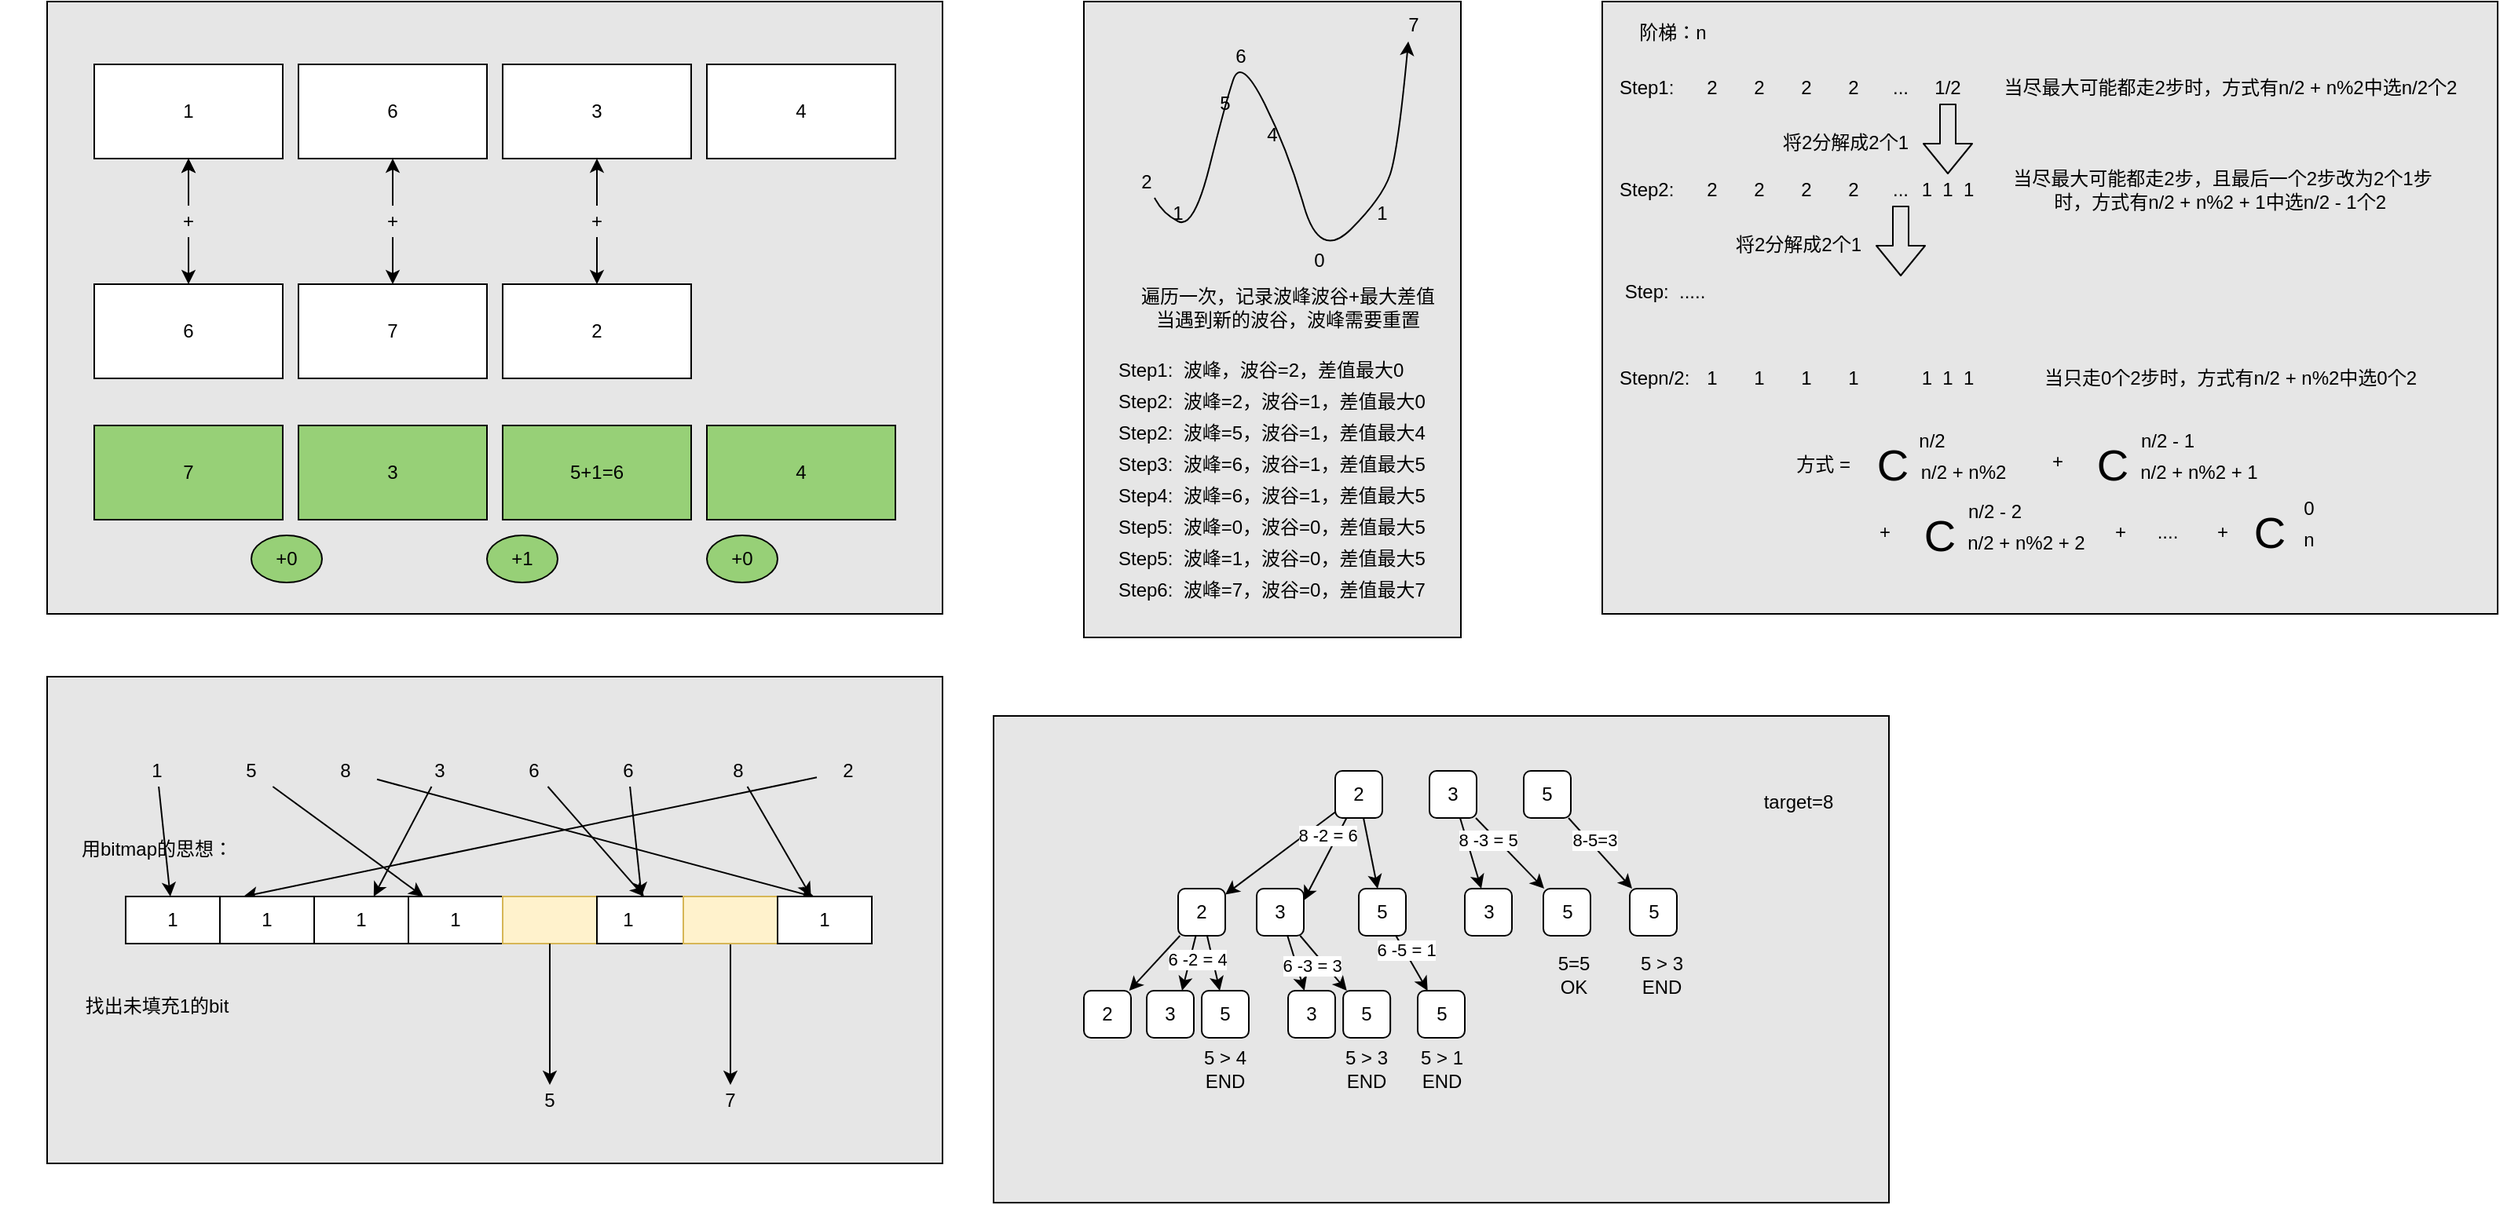 <mxfile version="14.4.9" type="github">
  <diagram id="2pxuykn8li8klbZ2_H1M" name="第 1 页">
    <mxGraphModel dx="982" dy="539" grid="1" gridSize="10" guides="1" tooltips="1" connect="1" arrows="1" fold="1" page="1" pageScale="1" pageWidth="2339" pageHeight="3300" math="0" shadow="0">
      <root>
        <mxCell id="0" />
        <mxCell id="1" parent="0" />
        <mxCell id="55i73VC2xqvxe_tnqbmB-47" value="" style="rounded=0;whiteSpace=wrap;html=1;fillColor=#E6E6E6;" parent="1" vertex="1">
          <mxGeometry x="730" y="70" width="240" height="405" as="geometry" />
        </mxCell>
        <mxCell id="55i73VC2xqvxe_tnqbmB-46" value="" style="rounded=0;whiteSpace=wrap;html=1;fillColor=#E6E6E6;" parent="1" vertex="1">
          <mxGeometry x="70" y="70" width="570" height="390" as="geometry" />
        </mxCell>
        <mxCell id="55i73VC2xqvxe_tnqbmB-2" value="1" style="rounded=0;whiteSpace=wrap;html=1;" parent="1" vertex="1">
          <mxGeometry x="100" y="110" width="120" height="60" as="geometry" />
        </mxCell>
        <mxCell id="55i73VC2xqvxe_tnqbmB-3" value="6" style="rounded=0;whiteSpace=wrap;html=1;" parent="1" vertex="1">
          <mxGeometry x="230" y="110" width="120" height="60" as="geometry" />
        </mxCell>
        <mxCell id="55i73VC2xqvxe_tnqbmB-4" value="3" style="rounded=0;whiteSpace=wrap;html=1;" parent="1" vertex="1">
          <mxGeometry x="360" y="110" width="120" height="60" as="geometry" />
        </mxCell>
        <mxCell id="55i73VC2xqvxe_tnqbmB-5" value="6" style="rounded=0;whiteSpace=wrap;html=1;" parent="1" vertex="1">
          <mxGeometry x="100" y="250" width="120" height="60" as="geometry" />
        </mxCell>
        <mxCell id="55i73VC2xqvxe_tnqbmB-6" value="7" style="rounded=0;whiteSpace=wrap;html=1;" parent="1" vertex="1">
          <mxGeometry x="230" y="250" width="120" height="60" as="geometry" />
        </mxCell>
        <mxCell id="55i73VC2xqvxe_tnqbmB-7" value="2" style="rounded=0;whiteSpace=wrap;html=1;" parent="1" vertex="1">
          <mxGeometry x="360" y="250" width="120" height="60" as="geometry" />
        </mxCell>
        <mxCell id="55i73VC2xqvxe_tnqbmB-8" value="4" style="rounded=0;whiteSpace=wrap;html=1;" parent="1" vertex="1">
          <mxGeometry x="490" y="110" width="120" height="60" as="geometry" />
        </mxCell>
        <mxCell id="55i73VC2xqvxe_tnqbmB-10" style="edgeStyle=orthogonalEdgeStyle;rounded=0;orthogonalLoop=1;jettySize=auto;html=1;entryX=0.5;entryY=1;entryDx=0;entryDy=0;" parent="1" source="55i73VC2xqvxe_tnqbmB-9" target="55i73VC2xqvxe_tnqbmB-2" edge="1">
          <mxGeometry relative="1" as="geometry" />
        </mxCell>
        <mxCell id="55i73VC2xqvxe_tnqbmB-11" style="edgeStyle=orthogonalEdgeStyle;rounded=0;orthogonalLoop=1;jettySize=auto;html=1;entryX=0.5;entryY=0;entryDx=0;entryDy=0;" parent="1" source="55i73VC2xqvxe_tnqbmB-9" target="55i73VC2xqvxe_tnqbmB-5" edge="1">
          <mxGeometry relative="1" as="geometry" />
        </mxCell>
        <mxCell id="55i73VC2xqvxe_tnqbmB-14" value="" style="edgeStyle=orthogonalEdgeStyle;rounded=0;orthogonalLoop=1;jettySize=auto;html=1;" parent="1" source="55i73VC2xqvxe_tnqbmB-9" target="55i73VC2xqvxe_tnqbmB-2" edge="1">
          <mxGeometry relative="1" as="geometry" />
        </mxCell>
        <mxCell id="55i73VC2xqvxe_tnqbmB-9" value="+" style="text;html=1;strokeColor=none;fillColor=none;align=center;verticalAlign=middle;whiteSpace=wrap;rounded=0;" parent="1" vertex="1">
          <mxGeometry x="140" y="200" width="40" height="20" as="geometry" />
        </mxCell>
        <mxCell id="55i73VC2xqvxe_tnqbmB-12" value="7" style="rounded=0;whiteSpace=wrap;html=1;fillColor=#97D077;" parent="1" vertex="1">
          <mxGeometry x="100" y="340" width="120" height="60" as="geometry" />
        </mxCell>
        <mxCell id="55i73VC2xqvxe_tnqbmB-13" value="+0" style="ellipse;whiteSpace=wrap;html=1;fillColor=#97D077;" parent="1" vertex="1">
          <mxGeometry x="200" y="410" width="45" height="30" as="geometry" />
        </mxCell>
        <mxCell id="55i73VC2xqvxe_tnqbmB-15" style="edgeStyle=orthogonalEdgeStyle;rounded=0;orthogonalLoop=1;jettySize=auto;html=1;entryX=0.5;entryY=0;entryDx=0;entryDy=0;" parent="1" source="55i73VC2xqvxe_tnqbmB-17" edge="1">
          <mxGeometry relative="1" as="geometry">
            <mxPoint x="290" y="250" as="targetPoint" />
          </mxGeometry>
        </mxCell>
        <mxCell id="55i73VC2xqvxe_tnqbmB-16" value="" style="edgeStyle=orthogonalEdgeStyle;rounded=0;orthogonalLoop=1;jettySize=auto;html=1;" parent="1" source="55i73VC2xqvxe_tnqbmB-17" edge="1">
          <mxGeometry relative="1" as="geometry">
            <mxPoint x="290" y="170" as="targetPoint" />
          </mxGeometry>
        </mxCell>
        <mxCell id="55i73VC2xqvxe_tnqbmB-17" value="+" style="text;html=1;strokeColor=none;fillColor=none;align=center;verticalAlign=middle;whiteSpace=wrap;rounded=0;" parent="1" vertex="1">
          <mxGeometry x="270" y="200" width="40" height="20" as="geometry" />
        </mxCell>
        <mxCell id="55i73VC2xqvxe_tnqbmB-18" value="3" style="rounded=0;whiteSpace=wrap;html=1;fillColor=#97D077;" parent="1" vertex="1">
          <mxGeometry x="230" y="340" width="120" height="60" as="geometry" />
        </mxCell>
        <mxCell id="55i73VC2xqvxe_tnqbmB-19" value="+1" style="ellipse;whiteSpace=wrap;html=1;fillColor=#97D077;" parent="1" vertex="1">
          <mxGeometry x="350" y="410" width="45" height="30" as="geometry" />
        </mxCell>
        <mxCell id="55i73VC2xqvxe_tnqbmB-20" style="edgeStyle=orthogonalEdgeStyle;rounded=0;orthogonalLoop=1;jettySize=auto;html=1;entryX=0.5;entryY=0;entryDx=0;entryDy=0;" parent="1" source="55i73VC2xqvxe_tnqbmB-22" edge="1">
          <mxGeometry relative="1" as="geometry">
            <mxPoint x="420" y="250" as="targetPoint" />
          </mxGeometry>
        </mxCell>
        <mxCell id="55i73VC2xqvxe_tnqbmB-21" value="" style="edgeStyle=orthogonalEdgeStyle;rounded=0;orthogonalLoop=1;jettySize=auto;html=1;" parent="1" source="55i73VC2xqvxe_tnqbmB-22" edge="1">
          <mxGeometry relative="1" as="geometry">
            <mxPoint x="420" y="170" as="targetPoint" />
          </mxGeometry>
        </mxCell>
        <mxCell id="55i73VC2xqvxe_tnqbmB-22" value="+" style="text;html=1;strokeColor=none;fillColor=none;align=center;verticalAlign=middle;whiteSpace=wrap;rounded=0;" parent="1" vertex="1">
          <mxGeometry x="400" y="200" width="40" height="20" as="geometry" />
        </mxCell>
        <mxCell id="55i73VC2xqvxe_tnqbmB-23" value="5+1=6" style="rounded=0;whiteSpace=wrap;html=1;fillColor=#97D077;" parent="1" vertex="1">
          <mxGeometry x="360" y="340" width="120" height="60" as="geometry" />
        </mxCell>
        <mxCell id="55i73VC2xqvxe_tnqbmB-24" value="+0" style="ellipse;whiteSpace=wrap;html=1;fillColor=#97D077;" parent="1" vertex="1">
          <mxGeometry x="490" y="410" width="45" height="30" as="geometry" />
        </mxCell>
        <mxCell id="55i73VC2xqvxe_tnqbmB-25" value="4" style="rounded=0;whiteSpace=wrap;html=1;fillColor=#97D077;" parent="1" vertex="1">
          <mxGeometry x="490" y="340" width="120" height="60" as="geometry" />
        </mxCell>
        <mxCell id="55i73VC2xqvxe_tnqbmB-26" value="2" style="text;html=1;strokeColor=none;fillColor=none;align=center;verticalAlign=middle;whiteSpace=wrap;rounded=0;" parent="1" vertex="1">
          <mxGeometry x="750" y="175" width="40" height="20" as="geometry" />
        </mxCell>
        <mxCell id="55i73VC2xqvxe_tnqbmB-27" value="1" style="text;html=1;strokeColor=none;fillColor=none;align=center;verticalAlign=middle;whiteSpace=wrap;rounded=0;" parent="1" vertex="1">
          <mxGeometry x="770" y="195" width="40" height="20" as="geometry" />
        </mxCell>
        <mxCell id="55i73VC2xqvxe_tnqbmB-28" value="5" style="text;html=1;strokeColor=none;fillColor=none;align=center;verticalAlign=middle;whiteSpace=wrap;rounded=0;" parent="1" vertex="1">
          <mxGeometry x="800" y="125" width="40" height="20" as="geometry" />
        </mxCell>
        <mxCell id="55i73VC2xqvxe_tnqbmB-29" value="6" style="text;html=1;strokeColor=none;fillColor=none;align=center;verticalAlign=middle;whiteSpace=wrap;rounded=0;" parent="1" vertex="1">
          <mxGeometry x="810" y="95" width="40" height="20" as="geometry" />
        </mxCell>
        <mxCell id="55i73VC2xqvxe_tnqbmB-32" value="4" style="text;html=1;strokeColor=none;fillColor=none;align=center;verticalAlign=middle;whiteSpace=wrap;rounded=0;" parent="1" vertex="1">
          <mxGeometry x="830" y="145" width="40" height="20" as="geometry" />
        </mxCell>
        <mxCell id="55i73VC2xqvxe_tnqbmB-33" value="0" style="text;html=1;strokeColor=none;fillColor=none;align=center;verticalAlign=middle;whiteSpace=wrap;rounded=0;" parent="1" vertex="1">
          <mxGeometry x="860" y="225" width="40" height="20" as="geometry" />
        </mxCell>
        <mxCell id="55i73VC2xqvxe_tnqbmB-34" value="1" style="text;html=1;strokeColor=none;fillColor=none;align=center;verticalAlign=middle;whiteSpace=wrap;rounded=0;" parent="1" vertex="1">
          <mxGeometry x="900" y="195" width="40" height="20" as="geometry" />
        </mxCell>
        <mxCell id="55i73VC2xqvxe_tnqbmB-35" value="7" style="text;html=1;strokeColor=none;fillColor=none;align=center;verticalAlign=middle;whiteSpace=wrap;rounded=0;" parent="1" vertex="1">
          <mxGeometry x="920" y="75" width="40" height="20" as="geometry" />
        </mxCell>
        <mxCell id="55i73VC2xqvxe_tnqbmB-36" value="" style="curved=1;endArrow=classic;html=1;entryX=0.414;entryY=1.021;entryDx=0;entryDy=0;entryPerimeter=0;" parent="1" source="55i73VC2xqvxe_tnqbmB-26" target="55i73VC2xqvxe_tnqbmB-35" edge="1">
          <mxGeometry width="50" height="50" relative="1" as="geometry">
            <mxPoint x="700" y="205" as="sourcePoint" />
            <mxPoint x="750" y="155" as="targetPoint" />
            <Array as="points">
              <mxPoint x="780" y="205" />
              <mxPoint x="800" y="215" />
              <mxPoint x="820" y="135" />
              <mxPoint x="830" y="105" />
              <mxPoint x="860" y="165" />
              <mxPoint x="880" y="235" />
              <mxPoint x="920" y="195" />
              <mxPoint x="930" y="165" />
            </Array>
          </mxGeometry>
        </mxCell>
        <mxCell id="55i73VC2xqvxe_tnqbmB-37" value="遍历一次，记录波峰波谷+最大差值&lt;br&gt;当遇到新的波谷，波峰需要重置" style="text;html=1;strokeColor=none;fillColor=none;align=center;verticalAlign=middle;whiteSpace=wrap;rounded=0;" parent="1" vertex="1">
          <mxGeometry x="720" y="255" width="280" height="20" as="geometry" />
        </mxCell>
        <mxCell id="55i73VC2xqvxe_tnqbmB-38" value="Step1:&amp;nbsp; 波峰，波谷=2，差值最大0" style="text;html=1;strokeColor=none;fillColor=none;align=left;verticalAlign=middle;whiteSpace=wrap;rounded=0;" parent="1" vertex="1">
          <mxGeometry x="750" y="295" width="190" height="20" as="geometry" />
        </mxCell>
        <mxCell id="55i73VC2xqvxe_tnqbmB-39" value="Step2:&amp;nbsp; 波峰=2，波谷=1，差值最大0" style="text;html=1;strokeColor=none;fillColor=none;align=left;verticalAlign=middle;whiteSpace=wrap;rounded=0;" parent="1" vertex="1">
          <mxGeometry x="750" y="315" width="200" height="20" as="geometry" />
        </mxCell>
        <mxCell id="55i73VC2xqvxe_tnqbmB-40" value="Step2:&amp;nbsp; 波峰=5，波谷=1，差值最大4" style="text;html=1;strokeColor=none;fillColor=none;align=left;verticalAlign=middle;whiteSpace=wrap;rounded=0;" parent="1" vertex="1">
          <mxGeometry x="750" y="335" width="200" height="20" as="geometry" />
        </mxCell>
        <mxCell id="55i73VC2xqvxe_tnqbmB-41" value="Step3:&amp;nbsp; 波峰=6，波谷=1，差值最大5" style="text;html=1;strokeColor=none;fillColor=none;align=left;verticalAlign=middle;whiteSpace=wrap;rounded=0;" parent="1" vertex="1">
          <mxGeometry x="750" y="355" width="200" height="20" as="geometry" />
        </mxCell>
        <mxCell id="55i73VC2xqvxe_tnqbmB-42" value="Step4:&amp;nbsp; 波峰=6，波谷=1，差值最大5" style="text;html=1;strokeColor=none;fillColor=none;align=left;verticalAlign=middle;whiteSpace=wrap;rounded=0;" parent="1" vertex="1">
          <mxGeometry x="750" y="375" width="200" height="20" as="geometry" />
        </mxCell>
        <mxCell id="55i73VC2xqvxe_tnqbmB-43" value="Step5:&amp;nbsp; 波峰=0，波谷=0，差值最大5" style="text;html=1;strokeColor=none;fillColor=none;align=left;verticalAlign=middle;whiteSpace=wrap;rounded=0;" parent="1" vertex="1">
          <mxGeometry x="750" y="395" width="200" height="20" as="geometry" />
        </mxCell>
        <mxCell id="55i73VC2xqvxe_tnqbmB-44" value="Step5:&amp;nbsp; 波峰=1，波谷=0，差值最大5" style="text;html=1;strokeColor=none;fillColor=none;align=left;verticalAlign=middle;whiteSpace=wrap;rounded=0;" parent="1" vertex="1">
          <mxGeometry x="750" y="415" width="210" height="20" as="geometry" />
        </mxCell>
        <mxCell id="55i73VC2xqvxe_tnqbmB-45" value="Step6:&amp;nbsp; 波峰=7，波谷=0，差值最大7" style="text;html=1;strokeColor=none;fillColor=none;align=left;verticalAlign=middle;whiteSpace=wrap;rounded=0;" parent="1" vertex="1">
          <mxGeometry x="750" y="435" width="210" height="20" as="geometry" />
        </mxCell>
        <mxCell id="Q8MVpupkFyI40yGi8CJd-1" value="" style="rounded=0;whiteSpace=wrap;html=1;fillColor=#E6E6E6;" parent="1" vertex="1">
          <mxGeometry x="1060" y="70" width="570" height="390" as="geometry" />
        </mxCell>
        <mxCell id="Q8MVpupkFyI40yGi8CJd-2" value="2" style="text;html=1;strokeColor=none;fillColor=none;align=center;verticalAlign=middle;whiteSpace=wrap;rounded=0;" parent="1" vertex="1">
          <mxGeometry x="1110" y="115" width="40" height="20" as="geometry" />
        </mxCell>
        <mxCell id="Q8MVpupkFyI40yGi8CJd-3" value="2" style="text;html=1;strokeColor=none;fillColor=none;align=center;verticalAlign=middle;whiteSpace=wrap;rounded=0;" parent="1" vertex="1">
          <mxGeometry x="1140" y="115" width="40" height="20" as="geometry" />
        </mxCell>
        <mxCell id="Q8MVpupkFyI40yGi8CJd-4" value="2" style="text;html=1;strokeColor=none;fillColor=none;align=center;verticalAlign=middle;whiteSpace=wrap;rounded=0;" parent="1" vertex="1">
          <mxGeometry x="1170" y="115" width="40" height="20" as="geometry" />
        </mxCell>
        <mxCell id="Q8MVpupkFyI40yGi8CJd-5" value="2" style="text;html=1;strokeColor=none;fillColor=none;align=center;verticalAlign=middle;whiteSpace=wrap;rounded=0;" parent="1" vertex="1">
          <mxGeometry x="1200" y="115" width="40" height="20" as="geometry" />
        </mxCell>
        <mxCell id="Q8MVpupkFyI40yGi8CJd-6" value="1/2" style="text;html=1;strokeColor=none;fillColor=none;align=center;verticalAlign=middle;whiteSpace=wrap;rounded=0;" parent="1" vertex="1">
          <mxGeometry x="1260" y="115" width="40" height="20" as="geometry" />
        </mxCell>
        <mxCell id="Q8MVpupkFyI40yGi8CJd-7" value="..." style="text;html=1;strokeColor=none;fillColor=none;align=center;verticalAlign=middle;whiteSpace=wrap;rounded=0;" parent="1" vertex="1">
          <mxGeometry x="1230" y="115" width="40" height="20" as="geometry" />
        </mxCell>
        <mxCell id="Q8MVpupkFyI40yGi8CJd-8" value="阶梯：n" style="text;html=1;strokeColor=none;fillColor=none;align=center;verticalAlign=middle;whiteSpace=wrap;rounded=0;" parent="1" vertex="1">
          <mxGeometry x="1050" y="80" width="110" height="20" as="geometry" />
        </mxCell>
        <mxCell id="Q8MVpupkFyI40yGi8CJd-9" value="Step1:&amp;nbsp;" style="text;html=1;strokeColor=none;fillColor=none;align=center;verticalAlign=middle;whiteSpace=wrap;rounded=0;" parent="1" vertex="1">
          <mxGeometry x="1070" y="115" width="40" height="20" as="geometry" />
        </mxCell>
        <mxCell id="Q8MVpupkFyI40yGi8CJd-10" value="Step2:&amp;nbsp;" style="text;html=1;strokeColor=none;fillColor=none;align=center;verticalAlign=middle;whiteSpace=wrap;rounded=0;" parent="1" vertex="1">
          <mxGeometry x="1070" y="180" width="40" height="20" as="geometry" />
        </mxCell>
        <mxCell id="Q8MVpupkFyI40yGi8CJd-11" value="2" style="text;html=1;strokeColor=none;fillColor=none;align=center;verticalAlign=middle;whiteSpace=wrap;rounded=0;" parent="1" vertex="1">
          <mxGeometry x="1110" y="180" width="40" height="20" as="geometry" />
        </mxCell>
        <mxCell id="Q8MVpupkFyI40yGi8CJd-12" value="2" style="text;html=1;strokeColor=none;fillColor=none;align=center;verticalAlign=middle;whiteSpace=wrap;rounded=0;" parent="1" vertex="1">
          <mxGeometry x="1140" y="180" width="40" height="20" as="geometry" />
        </mxCell>
        <mxCell id="Q8MVpupkFyI40yGi8CJd-13" value="2" style="text;html=1;strokeColor=none;fillColor=none;align=center;verticalAlign=middle;whiteSpace=wrap;rounded=0;" parent="1" vertex="1">
          <mxGeometry x="1170" y="180" width="40" height="20" as="geometry" />
        </mxCell>
        <mxCell id="Q8MVpupkFyI40yGi8CJd-14" value="2" style="text;html=1;strokeColor=none;fillColor=none;align=center;verticalAlign=middle;whiteSpace=wrap;rounded=0;" parent="1" vertex="1">
          <mxGeometry x="1200" y="180" width="40" height="20" as="geometry" />
        </mxCell>
        <mxCell id="Q8MVpupkFyI40yGi8CJd-15" value="1&amp;nbsp; 1&amp;nbsp; 1" style="text;html=1;strokeColor=none;fillColor=none;align=center;verticalAlign=middle;whiteSpace=wrap;rounded=0;" parent="1" vertex="1">
          <mxGeometry x="1260" y="180" width="40" height="20" as="geometry" />
        </mxCell>
        <mxCell id="Q8MVpupkFyI40yGi8CJd-16" value="..." style="text;html=1;strokeColor=none;fillColor=none;align=center;verticalAlign=middle;whiteSpace=wrap;rounded=0;" parent="1" vertex="1">
          <mxGeometry x="1230" y="180" width="40" height="20" as="geometry" />
        </mxCell>
        <mxCell id="Q8MVpupkFyI40yGi8CJd-17" value="" style="shape=flexArrow;endArrow=classic;html=1;" parent="1" source="Q8MVpupkFyI40yGi8CJd-6" target="Q8MVpupkFyI40yGi8CJd-15" edge="1">
          <mxGeometry width="50" height="50" relative="1" as="geometry">
            <mxPoint x="1140" y="190" as="sourcePoint" />
            <mxPoint x="1190" y="140" as="targetPoint" />
          </mxGeometry>
        </mxCell>
        <mxCell id="Q8MVpupkFyI40yGi8CJd-18" value="将2分解成2个1" style="text;html=1;strokeColor=none;fillColor=none;align=center;verticalAlign=middle;whiteSpace=wrap;rounded=0;" parent="1" vertex="1">
          <mxGeometry x="1170" y="150" width="90" height="20" as="geometry" />
        </mxCell>
        <mxCell id="Q8MVpupkFyI40yGi8CJd-19" value="当尽最大可能都走2步时，方式有n/2 + n%2中选n/2个2" style="text;html=1;strokeColor=none;fillColor=none;align=center;verticalAlign=middle;whiteSpace=wrap;rounded=0;" parent="1" vertex="1">
          <mxGeometry x="1310" y="115" width="300" height="20" as="geometry" />
        </mxCell>
        <mxCell id="Q8MVpupkFyI40yGi8CJd-20" value="当尽最大可能都走2步，且最后一个2步改为2个1步时，方式有n/2 + n%2 + 1中选n/2 - 1个2&amp;nbsp;" style="text;html=1;strokeColor=none;fillColor=none;align=center;verticalAlign=middle;whiteSpace=wrap;rounded=0;" parent="1" vertex="1">
          <mxGeometry x="1310" y="180" width="290" height="20" as="geometry" />
        </mxCell>
        <mxCell id="Q8MVpupkFyI40yGi8CJd-21" value="" style="shape=flexArrow;endArrow=classic;html=1;" parent="1" edge="1">
          <mxGeometry width="50" height="50" relative="1" as="geometry">
            <mxPoint x="1250" y="200" as="sourcePoint" />
            <mxPoint x="1250" y="245" as="targetPoint" />
          </mxGeometry>
        </mxCell>
        <mxCell id="Q8MVpupkFyI40yGi8CJd-22" value="将2分解成2个1" style="text;html=1;strokeColor=none;fillColor=none;align=center;verticalAlign=middle;whiteSpace=wrap;rounded=0;" parent="1" vertex="1">
          <mxGeometry x="1140" y="215" width="90" height="20" as="geometry" />
        </mxCell>
        <mxCell id="Q8MVpupkFyI40yGi8CJd-23" value="Step:&amp;nbsp; ....." style="text;html=1;strokeColor=none;fillColor=none;align=center;verticalAlign=middle;whiteSpace=wrap;rounded=0;" parent="1" vertex="1">
          <mxGeometry x="1000" y="245" width="200" height="20" as="geometry" />
        </mxCell>
        <mxCell id="Q8MVpupkFyI40yGi8CJd-24" value="Stepn/2:&amp;nbsp;" style="text;html=1;strokeColor=none;fillColor=none;align=center;verticalAlign=middle;whiteSpace=wrap;rounded=0;" parent="1" vertex="1">
          <mxGeometry x="1070" y="300" width="50" height="20" as="geometry" />
        </mxCell>
        <mxCell id="Q8MVpupkFyI40yGi8CJd-25" value="1" style="text;html=1;strokeColor=none;fillColor=none;align=center;verticalAlign=middle;whiteSpace=wrap;rounded=0;" parent="1" vertex="1">
          <mxGeometry x="1110" y="300" width="40" height="20" as="geometry" />
        </mxCell>
        <mxCell id="Q8MVpupkFyI40yGi8CJd-26" value="1" style="text;html=1;strokeColor=none;fillColor=none;align=center;verticalAlign=middle;whiteSpace=wrap;rounded=0;" parent="1" vertex="1">
          <mxGeometry x="1140" y="300" width="40" height="20" as="geometry" />
        </mxCell>
        <mxCell id="Q8MVpupkFyI40yGi8CJd-27" value="1" style="text;html=1;strokeColor=none;fillColor=none;align=center;verticalAlign=middle;whiteSpace=wrap;rounded=0;" parent="1" vertex="1">
          <mxGeometry x="1170" y="300" width="40" height="20" as="geometry" />
        </mxCell>
        <mxCell id="Q8MVpupkFyI40yGi8CJd-28" value="1" style="text;html=1;strokeColor=none;fillColor=none;align=center;verticalAlign=middle;whiteSpace=wrap;rounded=0;" parent="1" vertex="1">
          <mxGeometry x="1200" y="300" width="40" height="20" as="geometry" />
        </mxCell>
        <mxCell id="Q8MVpupkFyI40yGi8CJd-29" value="1&amp;nbsp; 1&amp;nbsp; 1" style="text;html=1;strokeColor=none;fillColor=none;align=center;verticalAlign=middle;whiteSpace=wrap;rounded=0;" parent="1" vertex="1">
          <mxGeometry x="1260" y="300" width="40" height="20" as="geometry" />
        </mxCell>
        <mxCell id="Q8MVpupkFyI40yGi8CJd-30" value="当只走0个2步时，方式有n/2 + n%2中选0个2" style="text;html=1;strokeColor=none;fillColor=none;align=center;verticalAlign=middle;whiteSpace=wrap;rounded=0;" parent="1" vertex="1">
          <mxGeometry x="1310" y="300" width="300" height="20" as="geometry" />
        </mxCell>
        <mxCell id="Q8MVpupkFyI40yGi8CJd-31" value="方式 =&amp;nbsp;" style="text;html=1;strokeColor=none;fillColor=none;align=center;verticalAlign=middle;whiteSpace=wrap;rounded=0;" parent="1" vertex="1">
          <mxGeometry x="1145" y="355" width="115" height="20" as="geometry" />
        </mxCell>
        <mxCell id="Q8MVpupkFyI40yGi8CJd-32" value="C" style="text;html=1;strokeColor=none;fillColor=none;align=center;verticalAlign=middle;whiteSpace=wrap;rounded=0;fontSize=28;" parent="1" vertex="1">
          <mxGeometry x="1220" y="352.5" width="50" height="25" as="geometry" />
        </mxCell>
        <mxCell id="Q8MVpupkFyI40yGi8CJd-33" value="n/2 + n%2" style="text;html=1;strokeColor=none;fillColor=none;align=center;verticalAlign=middle;whiteSpace=wrap;rounded=0;fontSize=12;" parent="1" vertex="1">
          <mxGeometry x="1250" y="360" width="80" height="20" as="geometry" />
        </mxCell>
        <mxCell id="Q8MVpupkFyI40yGi8CJd-34" value="n/2" style="text;html=1;strokeColor=none;fillColor=none;align=center;verticalAlign=middle;whiteSpace=wrap;rounded=0;fontSize=12;" parent="1" vertex="1">
          <mxGeometry x="1250" y="340" width="40" height="20" as="geometry" />
        </mxCell>
        <mxCell id="Q8MVpupkFyI40yGi8CJd-35" value="+" style="text;html=1;strokeColor=none;fillColor=none;align=center;verticalAlign=middle;whiteSpace=wrap;rounded=0;fontSize=12;" parent="1" vertex="1">
          <mxGeometry x="1330" y="353" width="40" height="20" as="geometry" />
        </mxCell>
        <mxCell id="Q8MVpupkFyI40yGi8CJd-36" value="C" style="text;html=1;strokeColor=none;fillColor=none;align=center;verticalAlign=middle;whiteSpace=wrap;rounded=0;fontSize=28;" parent="1" vertex="1">
          <mxGeometry x="1360" y="352.5" width="50" height="25" as="geometry" />
        </mxCell>
        <mxCell id="Q8MVpupkFyI40yGi8CJd-37" value="n/2 + n%2 + 1" style="text;html=1;strokeColor=none;fillColor=none;align=center;verticalAlign=middle;whiteSpace=wrap;rounded=0;fontSize=12;" parent="1" vertex="1">
          <mxGeometry x="1400" y="360" width="80" height="20" as="geometry" />
        </mxCell>
        <mxCell id="Q8MVpupkFyI40yGi8CJd-38" value="n/2 - 1" style="text;html=1;strokeColor=none;fillColor=none;align=center;verticalAlign=middle;whiteSpace=wrap;rounded=0;fontSize=12;" parent="1" vertex="1">
          <mxGeometry x="1400" y="340" width="40" height="20" as="geometry" />
        </mxCell>
        <mxCell id="Q8MVpupkFyI40yGi8CJd-39" value="+" style="text;html=1;strokeColor=none;fillColor=none;align=center;verticalAlign=middle;whiteSpace=wrap;rounded=0;fontSize=12;" parent="1" vertex="1">
          <mxGeometry x="1220" y="398" width="40" height="20" as="geometry" />
        </mxCell>
        <mxCell id="Q8MVpupkFyI40yGi8CJd-40" value="C" style="text;html=1;strokeColor=none;fillColor=none;align=center;verticalAlign=middle;whiteSpace=wrap;rounded=0;fontSize=28;" parent="1" vertex="1">
          <mxGeometry x="1250" y="397.5" width="50" height="25" as="geometry" />
        </mxCell>
        <mxCell id="Q8MVpupkFyI40yGi8CJd-41" value="n/2 + n%2 + 2" style="text;html=1;strokeColor=none;fillColor=none;align=center;verticalAlign=middle;whiteSpace=wrap;rounded=0;fontSize=12;" parent="1" vertex="1">
          <mxGeometry x="1290" y="405" width="80" height="20" as="geometry" />
        </mxCell>
        <mxCell id="Q8MVpupkFyI40yGi8CJd-42" value="n/2 - 2" style="text;html=1;strokeColor=none;fillColor=none;align=center;verticalAlign=middle;whiteSpace=wrap;rounded=0;fontSize=12;" parent="1" vertex="1">
          <mxGeometry x="1290" y="385" width="40" height="20" as="geometry" />
        </mxCell>
        <mxCell id="Q8MVpupkFyI40yGi8CJd-43" value="+" style="text;html=1;strokeColor=none;fillColor=none;align=center;verticalAlign=middle;whiteSpace=wrap;rounded=0;fontSize=12;" parent="1" vertex="1">
          <mxGeometry x="1370" y="398" width="40" height="20" as="geometry" />
        </mxCell>
        <mxCell id="Q8MVpupkFyI40yGi8CJd-44" value="C" style="text;html=1;strokeColor=none;fillColor=none;align=center;verticalAlign=middle;whiteSpace=wrap;rounded=0;fontSize=28;" parent="1" vertex="1">
          <mxGeometry x="1460" y="395" width="50" height="25" as="geometry" />
        </mxCell>
        <mxCell id="Q8MVpupkFyI40yGi8CJd-45" value="n" style="text;html=1;strokeColor=none;fillColor=none;align=center;verticalAlign=middle;whiteSpace=wrap;rounded=0;fontSize=12;" parent="1" vertex="1">
          <mxGeometry x="1500" y="402.5" width="20" height="20" as="geometry" />
        </mxCell>
        <mxCell id="Q8MVpupkFyI40yGi8CJd-46" value="0" style="text;html=1;strokeColor=none;fillColor=none;align=center;verticalAlign=middle;whiteSpace=wrap;rounded=0;fontSize=12;" parent="1" vertex="1">
          <mxGeometry x="1500" y="382.5" width="20" height="20" as="geometry" />
        </mxCell>
        <mxCell id="Q8MVpupkFyI40yGi8CJd-47" value="+" style="text;html=1;strokeColor=none;fillColor=none;align=center;verticalAlign=middle;whiteSpace=wrap;rounded=0;fontSize=12;" parent="1" vertex="1">
          <mxGeometry x="1435" y="398" width="40" height="20" as="geometry" />
        </mxCell>
        <mxCell id="Q8MVpupkFyI40yGi8CJd-48" value="...." style="text;html=1;strokeColor=none;fillColor=none;align=center;verticalAlign=middle;whiteSpace=wrap;rounded=0;fontSize=12;" parent="1" vertex="1">
          <mxGeometry x="1400" y="398" width="40" height="20" as="geometry" />
        </mxCell>
        <mxCell id="YL0XANwsyNrT6Ga8_7eR-1" value="" style="rounded=0;whiteSpace=wrap;html=1;fillColor=#E6E6E6;" parent="1" vertex="1">
          <mxGeometry x="70" y="500" width="570" height="310" as="geometry" />
        </mxCell>
        <mxCell id="YL0XANwsyNrT6Ga8_7eR-21" style="rounded=0;orthogonalLoop=1;jettySize=auto;html=1;" parent="1" source="YL0XANwsyNrT6Ga8_7eR-2" target="YL0XANwsyNrT6Ga8_7eR-12" edge="1">
          <mxGeometry relative="1" as="geometry" />
        </mxCell>
        <mxCell id="YL0XANwsyNrT6Ga8_7eR-2" value="1" style="text;html=1;strokeColor=none;fillColor=none;align=center;verticalAlign=middle;whiteSpace=wrap;rounded=0;" parent="1" vertex="1">
          <mxGeometry x="120" y="550" width="40" height="20" as="geometry" />
        </mxCell>
        <mxCell id="YL0XANwsyNrT6Ga8_7eR-22" style="rounded=0;orthogonalLoop=1;jettySize=auto;html=1;" parent="1" source="YL0XANwsyNrT6Ga8_7eR-3" target="YL0XANwsyNrT6Ga8_7eR-15" edge="1">
          <mxGeometry relative="1" as="geometry" />
        </mxCell>
        <mxCell id="YL0XANwsyNrT6Ga8_7eR-3" value="5" style="text;html=1;strokeColor=none;fillColor=none;align=center;verticalAlign=middle;whiteSpace=wrap;rounded=0;" parent="1" vertex="1">
          <mxGeometry x="180" y="550" width="40" height="20" as="geometry" />
        </mxCell>
        <mxCell id="YL0XANwsyNrT6Ga8_7eR-23" style="edgeStyle=none;rounded=0;orthogonalLoop=1;jettySize=auto;html=1;entryX=0.395;entryY=0.013;entryDx=0;entryDy=0;entryPerimeter=0;" parent="1" source="YL0XANwsyNrT6Ga8_7eR-4" target="YL0XANwsyNrT6Ga8_7eR-19" edge="1">
          <mxGeometry relative="1" as="geometry" />
        </mxCell>
        <mxCell id="YL0XANwsyNrT6Ga8_7eR-4" value="8" style="text;html=1;strokeColor=none;fillColor=none;align=center;verticalAlign=middle;whiteSpace=wrap;rounded=0;" parent="1" vertex="1">
          <mxGeometry x="240" y="550" width="40" height="20" as="geometry" />
        </mxCell>
        <mxCell id="YL0XANwsyNrT6Ga8_7eR-24" style="edgeStyle=none;rounded=0;orthogonalLoop=1;jettySize=auto;html=1;" parent="1" source="YL0XANwsyNrT6Ga8_7eR-5" target="YL0XANwsyNrT6Ga8_7eR-14" edge="1">
          <mxGeometry relative="1" as="geometry" />
        </mxCell>
        <mxCell id="YL0XANwsyNrT6Ga8_7eR-5" value="3" style="text;html=1;strokeColor=none;fillColor=none;align=center;verticalAlign=middle;whiteSpace=wrap;rounded=0;" parent="1" vertex="1">
          <mxGeometry x="300" y="550" width="40" height="20" as="geometry" />
        </mxCell>
        <mxCell id="YL0XANwsyNrT6Ga8_7eR-25" style="edgeStyle=none;rounded=0;orthogonalLoop=1;jettySize=auto;html=1;entryX=0.5;entryY=0;entryDx=0;entryDy=0;" parent="1" source="YL0XANwsyNrT6Ga8_7eR-6" target="YL0XANwsyNrT6Ga8_7eR-17" edge="1">
          <mxGeometry relative="1" as="geometry" />
        </mxCell>
        <mxCell id="YL0XANwsyNrT6Ga8_7eR-6" value="6" style="text;html=1;strokeColor=none;fillColor=none;align=center;verticalAlign=middle;whiteSpace=wrap;rounded=0;" parent="1" vertex="1">
          <mxGeometry x="360" y="550" width="40" height="20" as="geometry" />
        </mxCell>
        <mxCell id="YL0XANwsyNrT6Ga8_7eR-26" style="edgeStyle=none;rounded=0;orthogonalLoop=1;jettySize=auto;html=1;" parent="1" source="YL0XANwsyNrT6Ga8_7eR-7" target="YL0XANwsyNrT6Ga8_7eR-17" edge="1">
          <mxGeometry relative="1" as="geometry" />
        </mxCell>
        <mxCell id="YL0XANwsyNrT6Ga8_7eR-7" value="6" style="text;html=1;strokeColor=none;fillColor=none;align=center;verticalAlign=middle;whiteSpace=wrap;rounded=0;" parent="1" vertex="1">
          <mxGeometry x="420" y="550" width="40" height="20" as="geometry" />
        </mxCell>
        <mxCell id="YL0XANwsyNrT6Ga8_7eR-27" style="edgeStyle=none;rounded=0;orthogonalLoop=1;jettySize=auto;html=1;" parent="1" source="YL0XANwsyNrT6Ga8_7eR-8" target="YL0XANwsyNrT6Ga8_7eR-19" edge="1">
          <mxGeometry relative="1" as="geometry" />
        </mxCell>
        <mxCell id="YL0XANwsyNrT6Ga8_7eR-8" value="8" style="text;html=1;strokeColor=none;fillColor=none;align=center;verticalAlign=middle;whiteSpace=wrap;rounded=0;" parent="1" vertex="1">
          <mxGeometry x="490" y="550" width="40" height="20" as="geometry" />
        </mxCell>
        <mxCell id="YL0XANwsyNrT6Ga8_7eR-28" style="edgeStyle=none;rounded=0;orthogonalLoop=1;jettySize=auto;html=1;entryX=0.25;entryY=0;entryDx=0;entryDy=0;" parent="1" source="YL0XANwsyNrT6Ga8_7eR-9" target="YL0XANwsyNrT6Ga8_7eR-13" edge="1">
          <mxGeometry relative="1" as="geometry" />
        </mxCell>
        <mxCell id="YL0XANwsyNrT6Ga8_7eR-9" value="2" style="text;html=1;strokeColor=none;fillColor=none;align=center;verticalAlign=middle;whiteSpace=wrap;rounded=0;" parent="1" vertex="1">
          <mxGeometry x="560" y="550" width="40" height="20" as="geometry" />
        </mxCell>
        <mxCell id="YL0XANwsyNrT6Ga8_7eR-10" value="用bitmap的思想：" style="text;html=1;strokeColor=none;fillColor=none;align=center;verticalAlign=middle;whiteSpace=wrap;rounded=0;" parent="1" vertex="1">
          <mxGeometry x="40" y="600" width="200" height="20" as="geometry" />
        </mxCell>
        <mxCell id="YL0XANwsyNrT6Ga8_7eR-12" value="" style="rounded=0;whiteSpace=wrap;html=1;" parent="1" vertex="1">
          <mxGeometry x="120" y="640" width="60" height="30" as="geometry" />
        </mxCell>
        <mxCell id="YL0XANwsyNrT6Ga8_7eR-13" value="" style="rounded=0;whiteSpace=wrap;html=1;" parent="1" vertex="1">
          <mxGeometry x="180" y="640" width="60" height="30" as="geometry" />
        </mxCell>
        <mxCell id="YL0XANwsyNrT6Ga8_7eR-14" value="" style="rounded=0;whiteSpace=wrap;html=1;" parent="1" vertex="1">
          <mxGeometry x="240" y="640" width="60" height="30" as="geometry" />
        </mxCell>
        <mxCell id="YL0XANwsyNrT6Ga8_7eR-15" value="" style="rounded=0;whiteSpace=wrap;html=1;" parent="1" vertex="1">
          <mxGeometry x="300" y="640" width="60" height="30" as="geometry" />
        </mxCell>
        <mxCell id="YL0XANwsyNrT6Ga8_7eR-16" value="" style="rounded=0;whiteSpace=wrap;html=1;fillColor=#fff2cc;strokeColor=#d6b656;" parent="1" vertex="1">
          <mxGeometry x="360" y="640" width="60" height="30" as="geometry" />
        </mxCell>
        <mxCell id="YL0XANwsyNrT6Ga8_7eR-17" value="" style="rounded=0;whiteSpace=wrap;html=1;" parent="1" vertex="1">
          <mxGeometry x="420" y="640" width="60" height="30" as="geometry" />
        </mxCell>
        <mxCell id="YL0XANwsyNrT6Ga8_7eR-43" style="edgeStyle=none;rounded=0;orthogonalLoop=1;jettySize=auto;html=1;" parent="1" source="YL0XANwsyNrT6Ga8_7eR-18" target="YL0XANwsyNrT6Ga8_7eR-37" edge="1">
          <mxGeometry relative="1" as="geometry" />
        </mxCell>
        <mxCell id="YL0XANwsyNrT6Ga8_7eR-18" value="" style="rounded=0;whiteSpace=wrap;html=1;fillColor=#fff2cc;strokeColor=#d6b656;" parent="1" vertex="1">
          <mxGeometry x="475" y="640" width="60" height="30" as="geometry" />
        </mxCell>
        <mxCell id="YL0XANwsyNrT6Ga8_7eR-19" value="" style="rounded=0;whiteSpace=wrap;html=1;" parent="1" vertex="1">
          <mxGeometry x="535" y="640" width="60" height="30" as="geometry" />
        </mxCell>
        <mxCell id="YL0XANwsyNrT6Ga8_7eR-29" value="1" style="text;html=1;strokeColor=none;fillColor=none;align=center;verticalAlign=middle;whiteSpace=wrap;rounded=0;" parent="1" vertex="1">
          <mxGeometry x="130" y="645" width="40" height="20" as="geometry" />
        </mxCell>
        <mxCell id="YL0XANwsyNrT6Ga8_7eR-30" value="1" style="text;html=1;strokeColor=none;fillColor=none;align=center;verticalAlign=middle;whiteSpace=wrap;rounded=0;" parent="1" vertex="1">
          <mxGeometry x="190" y="645" width="40" height="20" as="geometry" />
        </mxCell>
        <mxCell id="YL0XANwsyNrT6Ga8_7eR-31" value="1" style="text;html=1;strokeColor=none;fillColor=none;align=center;verticalAlign=middle;whiteSpace=wrap;rounded=0;" parent="1" vertex="1">
          <mxGeometry x="250" y="645" width="40" height="20" as="geometry" />
        </mxCell>
        <mxCell id="YL0XANwsyNrT6Ga8_7eR-32" value="1" style="text;html=1;strokeColor=none;fillColor=none;align=center;verticalAlign=middle;whiteSpace=wrap;rounded=0;" parent="1" vertex="1">
          <mxGeometry x="310" y="645" width="40" height="20" as="geometry" />
        </mxCell>
        <mxCell id="YL0XANwsyNrT6Ga8_7eR-33" value="1" style="text;html=1;strokeColor=none;fillColor=none;align=center;verticalAlign=middle;whiteSpace=wrap;rounded=0;" parent="1" vertex="1">
          <mxGeometry x="420" y="645" width="40" height="20" as="geometry" />
        </mxCell>
        <mxCell id="YL0XANwsyNrT6Ga8_7eR-34" value="1" style="text;html=1;strokeColor=none;fillColor=none;align=center;verticalAlign=middle;whiteSpace=wrap;rounded=0;" parent="1" vertex="1">
          <mxGeometry x="545" y="645" width="40" height="20" as="geometry" />
        </mxCell>
        <mxCell id="YL0XANwsyNrT6Ga8_7eR-35" value="找出未填充1的bit" style="text;html=1;strokeColor=none;fillColor=none;align=center;verticalAlign=middle;whiteSpace=wrap;rounded=0;" parent="1" vertex="1">
          <mxGeometry x="75" y="700" width="130" height="20" as="geometry" />
        </mxCell>
        <mxCell id="YL0XANwsyNrT6Ga8_7eR-36" value="5" style="text;html=1;strokeColor=none;fillColor=none;align=center;verticalAlign=middle;whiteSpace=wrap;rounded=0;" parent="1" vertex="1">
          <mxGeometry x="370" y="760" width="40" height="20" as="geometry" />
        </mxCell>
        <mxCell id="YL0XANwsyNrT6Ga8_7eR-37" value="7" style="text;html=1;strokeColor=none;fillColor=none;align=center;verticalAlign=middle;whiteSpace=wrap;rounded=0;" parent="1" vertex="1">
          <mxGeometry x="485" y="760" width="40" height="20" as="geometry" />
        </mxCell>
        <mxCell id="YL0XANwsyNrT6Ga8_7eR-40" value="" style="endArrow=classic;html=1;exitX=0.5;exitY=1;exitDx=0;exitDy=0;entryX=0.5;entryY=0;entryDx=0;entryDy=0;" parent="1" source="YL0XANwsyNrT6Ga8_7eR-16" target="YL0XANwsyNrT6Ga8_7eR-36" edge="1">
          <mxGeometry width="50" height="50" relative="1" as="geometry">
            <mxPoint x="440" y="740" as="sourcePoint" />
            <mxPoint x="490" y="690" as="targetPoint" />
          </mxGeometry>
        </mxCell>
        <mxCell id="DtxBmOmvyB4k-lXV8r6w-1" value="" style="rounded=0;whiteSpace=wrap;html=1;fillColor=#E6E6E6;" vertex="1" parent="1">
          <mxGeometry x="672.5" y="525" width="570" height="310" as="geometry" />
        </mxCell>
        <mxCell id="DtxBmOmvyB4k-lXV8r6w-16" style="edgeStyle=none;rounded=0;orthogonalLoop=1;jettySize=auto;html=1;entryX=1;entryY=0.25;entryDx=0;entryDy=0;" edge="1" parent="1" source="DtxBmOmvyB4k-lXV8r6w-2" target="DtxBmOmvyB4k-lXV8r6w-7">
          <mxGeometry relative="1" as="geometry" />
        </mxCell>
        <mxCell id="DtxBmOmvyB4k-lXV8r6w-17" style="edgeStyle=none;rounded=0;orthogonalLoop=1;jettySize=auto;html=1;" edge="1" parent="1" source="DtxBmOmvyB4k-lXV8r6w-2" target="DtxBmOmvyB4k-lXV8r6w-9">
          <mxGeometry relative="1" as="geometry" />
        </mxCell>
        <mxCell id="DtxBmOmvyB4k-lXV8r6w-2" value="2" style="rounded=1;whiteSpace=wrap;html=1;" vertex="1" parent="1">
          <mxGeometry x="890" y="560" width="30" height="30" as="geometry" />
        </mxCell>
        <mxCell id="DtxBmOmvyB4k-lXV8r6w-18" style="edgeStyle=none;rounded=0;orthogonalLoop=1;jettySize=auto;html=1;" edge="1" parent="1" source="DtxBmOmvyB4k-lXV8r6w-3" target="DtxBmOmvyB4k-lXV8r6w-10">
          <mxGeometry relative="1" as="geometry" />
        </mxCell>
        <mxCell id="DtxBmOmvyB4k-lXV8r6w-19" style="edgeStyle=none;rounded=0;orthogonalLoop=1;jettySize=auto;html=1;" edge="1" parent="1" source="DtxBmOmvyB4k-lXV8r6w-3" target="DtxBmOmvyB4k-lXV8r6w-11">
          <mxGeometry relative="1" as="geometry" />
        </mxCell>
        <mxCell id="DtxBmOmvyB4k-lXV8r6w-3" value="3" style="rounded=1;whiteSpace=wrap;html=1;" vertex="1" parent="1">
          <mxGeometry x="950" y="560" width="30" height="30" as="geometry" />
        </mxCell>
        <mxCell id="DtxBmOmvyB4k-lXV8r6w-21" style="edgeStyle=none;rounded=0;orthogonalLoop=1;jettySize=auto;html=1;" edge="1" parent="1" source="DtxBmOmvyB4k-lXV8r6w-4" target="DtxBmOmvyB4k-lXV8r6w-12">
          <mxGeometry relative="1" as="geometry" />
        </mxCell>
        <mxCell id="DtxBmOmvyB4k-lXV8r6w-4" value="5" style="rounded=1;whiteSpace=wrap;html=1;" vertex="1" parent="1">
          <mxGeometry x="1010" y="560" width="30" height="30" as="geometry" />
        </mxCell>
        <mxCell id="DtxBmOmvyB4k-lXV8r6w-5" value="target=8" style="text;html=1;strokeColor=none;fillColor=none;align=center;verticalAlign=middle;whiteSpace=wrap;rounded=0;" vertex="1" parent="1">
          <mxGeometry x="1135" y="570" width="100" height="20" as="geometry" />
        </mxCell>
        <mxCell id="DtxBmOmvyB4k-lXV8r6w-29" style="edgeStyle=none;rounded=0;orthogonalLoop=1;jettySize=auto;html=1;" edge="1" parent="1" source="DtxBmOmvyB4k-lXV8r6w-6" target="DtxBmOmvyB4k-lXV8r6w-26">
          <mxGeometry relative="1" as="geometry" />
        </mxCell>
        <mxCell id="DtxBmOmvyB4k-lXV8r6w-30" style="edgeStyle=none;rounded=0;orthogonalLoop=1;jettySize=auto;html=1;entryX=0.75;entryY=0;entryDx=0;entryDy=0;" edge="1" parent="1" source="DtxBmOmvyB4k-lXV8r6w-6" target="DtxBmOmvyB4k-lXV8r6w-27">
          <mxGeometry relative="1" as="geometry" />
        </mxCell>
        <mxCell id="DtxBmOmvyB4k-lXV8r6w-31" style="edgeStyle=none;rounded=0;orthogonalLoop=1;jettySize=auto;html=1;" edge="1" parent="1" source="DtxBmOmvyB4k-lXV8r6w-6" target="DtxBmOmvyB4k-lXV8r6w-28">
          <mxGeometry relative="1" as="geometry" />
        </mxCell>
        <mxCell id="DtxBmOmvyB4k-lXV8r6w-6" value="2" style="rounded=1;whiteSpace=wrap;html=1;" vertex="1" parent="1">
          <mxGeometry x="790" y="635" width="30" height="30" as="geometry" />
        </mxCell>
        <mxCell id="DtxBmOmvyB4k-lXV8r6w-36" style="edgeStyle=none;rounded=0;orthogonalLoop=1;jettySize=auto;html=1;" edge="1" parent="1" source="DtxBmOmvyB4k-lXV8r6w-7" target="DtxBmOmvyB4k-lXV8r6w-33">
          <mxGeometry relative="1" as="geometry" />
        </mxCell>
        <mxCell id="DtxBmOmvyB4k-lXV8r6w-37" style="edgeStyle=none;rounded=0;orthogonalLoop=1;jettySize=auto;html=1;" edge="1" parent="1" source="DtxBmOmvyB4k-lXV8r6w-7" target="DtxBmOmvyB4k-lXV8r6w-34">
          <mxGeometry relative="1" as="geometry" />
        </mxCell>
        <mxCell id="DtxBmOmvyB4k-lXV8r6w-7" value="3" style="rounded=1;whiteSpace=wrap;html=1;" vertex="1" parent="1">
          <mxGeometry x="840" y="635" width="30" height="30" as="geometry" />
        </mxCell>
        <mxCell id="DtxBmOmvyB4k-lXV8r6w-38" style="edgeStyle=none;rounded=0;orthogonalLoop=1;jettySize=auto;html=1;" edge="1" parent="1" source="DtxBmOmvyB4k-lXV8r6w-9" target="DtxBmOmvyB4k-lXV8r6w-35">
          <mxGeometry relative="1" as="geometry" />
        </mxCell>
        <mxCell id="DtxBmOmvyB4k-lXV8r6w-9" value="5" style="rounded=1;whiteSpace=wrap;html=1;" vertex="1" parent="1">
          <mxGeometry x="905" y="635" width="30" height="30" as="geometry" />
        </mxCell>
        <mxCell id="DtxBmOmvyB4k-lXV8r6w-10" value="3" style="rounded=1;whiteSpace=wrap;html=1;" vertex="1" parent="1">
          <mxGeometry x="972.5" y="635" width="30" height="30" as="geometry" />
        </mxCell>
        <mxCell id="DtxBmOmvyB4k-lXV8r6w-11" value="5" style="rounded=1;whiteSpace=wrap;html=1;" vertex="1" parent="1">
          <mxGeometry x="1022.5" y="635" width="30" height="30" as="geometry" />
        </mxCell>
        <mxCell id="DtxBmOmvyB4k-lXV8r6w-12" value="5" style="rounded=1;whiteSpace=wrap;html=1;" vertex="1" parent="1">
          <mxGeometry x="1077.5" y="635" width="30" height="30" as="geometry" />
        </mxCell>
        <mxCell id="DtxBmOmvyB4k-lXV8r6w-20" value="8 -3 = 5" style="edgeLabel;html=1;align=center;verticalAlign=middle;resizable=0;points=[];" vertex="1" connectable="0" parent="1">
          <mxGeometry x="919.998" y="600.004" as="geometry">
            <mxPoint x="67" y="4" as="offset" />
          </mxGeometry>
        </mxCell>
        <mxCell id="DtxBmOmvyB4k-lXV8r6w-22" value="8-5=3" style="edgeLabel;html=1;align=center;verticalAlign=middle;resizable=0;points=[];" vertex="1" connectable="0" parent="1">
          <mxGeometry x="987.498" y="600.004" as="geometry">
            <mxPoint x="67" y="4" as="offset" />
          </mxGeometry>
        </mxCell>
        <mxCell id="DtxBmOmvyB4k-lXV8r6w-14" style="rounded=0;orthogonalLoop=1;jettySize=auto;html=1;" edge="1" parent="1" source="DtxBmOmvyB4k-lXV8r6w-2" target="DtxBmOmvyB4k-lXV8r6w-6">
          <mxGeometry relative="1" as="geometry" />
        </mxCell>
        <mxCell id="DtxBmOmvyB4k-lXV8r6w-15" value="8 -2 = 6" style="edgeLabel;html=1;align=center;verticalAlign=middle;resizable=0;points=[];" vertex="1" connectable="0" parent="DtxBmOmvyB4k-lXV8r6w-14">
          <mxGeometry x="-0.306" y="-1" relative="1" as="geometry">
            <mxPoint x="20.06" y="-3.19" as="offset" />
          </mxGeometry>
        </mxCell>
        <mxCell id="DtxBmOmvyB4k-lXV8r6w-23" value="5 &amp;gt; 3 END" style="text;html=1;strokeColor=none;fillColor=none;align=center;verticalAlign=middle;whiteSpace=wrap;rounded=0;" vertex="1" parent="1">
          <mxGeometry x="1077.5" y="680" width="40" height="20" as="geometry" />
        </mxCell>
        <mxCell id="DtxBmOmvyB4k-lXV8r6w-24" value="5=5&lt;br&gt;OK" style="text;html=1;strokeColor=none;fillColor=none;align=center;verticalAlign=middle;whiteSpace=wrap;rounded=0;" vertex="1" parent="1">
          <mxGeometry x="1022" y="680" width="40" height="20" as="geometry" />
        </mxCell>
        <mxCell id="DtxBmOmvyB4k-lXV8r6w-26" value="2" style="rounded=1;whiteSpace=wrap;html=1;" vertex="1" parent="1">
          <mxGeometry x="730" y="700" width="30" height="30" as="geometry" />
        </mxCell>
        <mxCell id="DtxBmOmvyB4k-lXV8r6w-27" value="3" style="rounded=1;whiteSpace=wrap;html=1;" vertex="1" parent="1">
          <mxGeometry x="770" y="700" width="30" height="30" as="geometry" />
        </mxCell>
        <mxCell id="DtxBmOmvyB4k-lXV8r6w-28" value="5" style="rounded=1;whiteSpace=wrap;html=1;" vertex="1" parent="1">
          <mxGeometry x="805" y="700" width="30" height="30" as="geometry" />
        </mxCell>
        <mxCell id="DtxBmOmvyB4k-lXV8r6w-32" value="6 -2 = 4" style="edgeLabel;html=1;align=center;verticalAlign=middle;resizable=0;points=[];" vertex="1" connectable="0" parent="1">
          <mxGeometry x="895.079" y="610.546" as="geometry">
            <mxPoint x="-93" y="69" as="offset" />
          </mxGeometry>
        </mxCell>
        <mxCell id="DtxBmOmvyB4k-lXV8r6w-33" value="3" style="rounded=1;whiteSpace=wrap;html=1;" vertex="1" parent="1">
          <mxGeometry x="860" y="700" width="30" height="30" as="geometry" />
        </mxCell>
        <mxCell id="DtxBmOmvyB4k-lXV8r6w-34" value="5" style="rounded=1;whiteSpace=wrap;html=1;" vertex="1" parent="1">
          <mxGeometry x="895.08" y="700" width="30" height="30" as="geometry" />
        </mxCell>
        <mxCell id="DtxBmOmvyB4k-lXV8r6w-35" value="5" style="rounded=1;whiteSpace=wrap;html=1;" vertex="1" parent="1">
          <mxGeometry x="942.5" y="700" width="30" height="30" as="geometry" />
        </mxCell>
        <mxCell id="DtxBmOmvyB4k-lXV8r6w-39" value="6 -3 = 3" style="edgeLabel;html=1;align=center;verticalAlign=middle;resizable=0;points=[];" vertex="1" connectable="0" parent="1">
          <mxGeometry x="874.999" y="689.996" as="geometry">
            <mxPoint y="-6" as="offset" />
          </mxGeometry>
        </mxCell>
        <mxCell id="DtxBmOmvyB4k-lXV8r6w-40" value="6 -5 = 1" style="edgeLabel;html=1;align=center;verticalAlign=middle;resizable=0;points=[];" vertex="1" connectable="0" parent="1">
          <mxGeometry x="934.999" y="679.996" as="geometry">
            <mxPoint y="-6" as="offset" />
          </mxGeometry>
        </mxCell>
        <mxCell id="DtxBmOmvyB4k-lXV8r6w-42" value="5 &amp;gt; 4 END" style="text;html=1;strokeColor=none;fillColor=none;align=center;verticalAlign=middle;whiteSpace=wrap;rounded=0;" vertex="1" parent="1">
          <mxGeometry x="800" y="740" width="40" height="20" as="geometry" />
        </mxCell>
        <mxCell id="DtxBmOmvyB4k-lXV8r6w-43" value="5 &amp;gt; 3 END" style="text;html=1;strokeColor=none;fillColor=none;align=center;verticalAlign=middle;whiteSpace=wrap;rounded=0;" vertex="1" parent="1">
          <mxGeometry x="890.08" y="740" width="40" height="20" as="geometry" />
        </mxCell>
        <mxCell id="DtxBmOmvyB4k-lXV8r6w-44" value="5 &amp;gt; 1 END" style="text;html=1;strokeColor=none;fillColor=none;align=center;verticalAlign=middle;whiteSpace=wrap;rounded=0;" vertex="1" parent="1">
          <mxGeometry x="937.5" y="740" width="40" height="20" as="geometry" />
        </mxCell>
      </root>
    </mxGraphModel>
  </diagram>
</mxfile>
